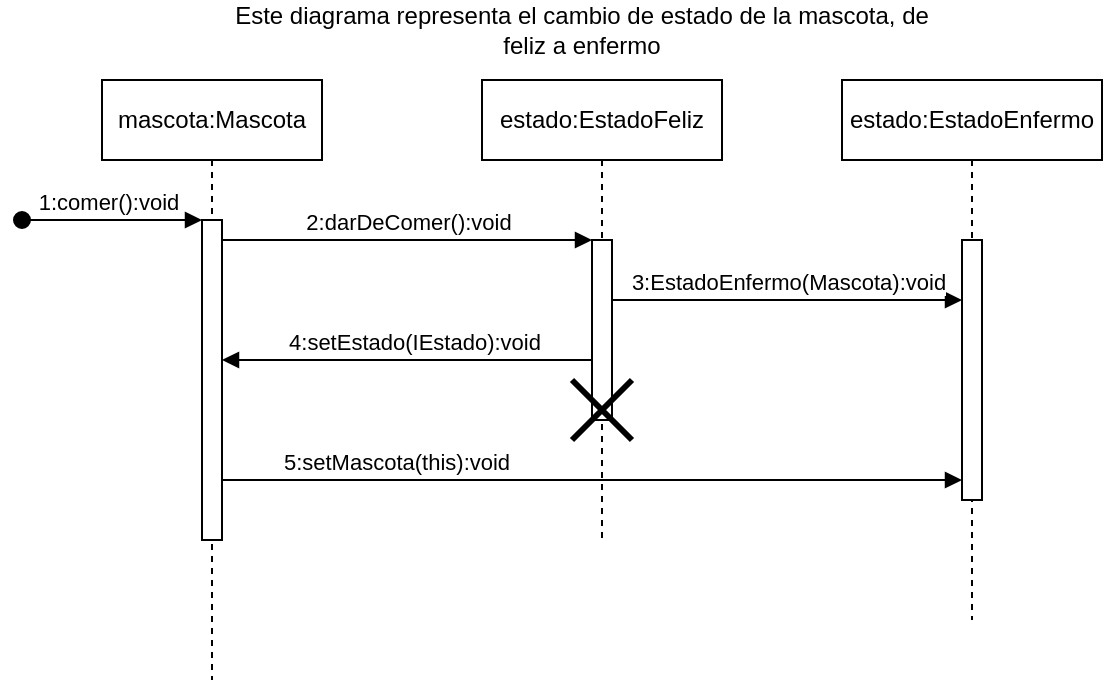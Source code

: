 <mxfile version="24.2.5" type="device">
  <diagram name="Page-1" id="2YBvvXClWsGukQMizWep">
    <mxGraphModel dx="1068" dy="474" grid="1" gridSize="10" guides="1" tooltips="1" connect="1" arrows="1" fold="1" page="1" pageScale="1" pageWidth="850" pageHeight="1100" math="0" shadow="0">
      <root>
        <mxCell id="0" />
        <mxCell id="1" parent="0" />
        <mxCell id="aM9ryv3xv72pqoxQDRHE-1" value="mascota:Mascota" style="shape=umlLifeline;perimeter=lifelinePerimeter;whiteSpace=wrap;html=1;container=0;dropTarget=0;collapsible=0;recursiveResize=0;outlineConnect=0;portConstraint=eastwest;newEdgeStyle={&quot;edgeStyle&quot;:&quot;elbowEdgeStyle&quot;,&quot;elbow&quot;:&quot;vertical&quot;,&quot;curved&quot;:0,&quot;rounded&quot;:0};" parent="1" vertex="1">
          <mxGeometry x="60" y="40" width="110" height="300" as="geometry" />
        </mxCell>
        <mxCell id="aM9ryv3xv72pqoxQDRHE-2" value="" style="html=1;points=[];perimeter=orthogonalPerimeter;outlineConnect=0;targetShapes=umlLifeline;portConstraint=eastwest;newEdgeStyle={&quot;edgeStyle&quot;:&quot;elbowEdgeStyle&quot;,&quot;elbow&quot;:&quot;vertical&quot;,&quot;curved&quot;:0,&quot;rounded&quot;:0};" parent="aM9ryv3xv72pqoxQDRHE-1" vertex="1">
          <mxGeometry x="50" y="70" width="10" height="160" as="geometry" />
        </mxCell>
        <mxCell id="aM9ryv3xv72pqoxQDRHE-3" value="1:comer():void" style="html=1;verticalAlign=bottom;startArrow=oval;endArrow=block;startSize=8;edgeStyle=elbowEdgeStyle;elbow=vertical;curved=0;rounded=0;" parent="aM9ryv3xv72pqoxQDRHE-1" target="aM9ryv3xv72pqoxQDRHE-2" edge="1">
          <mxGeometry x="-0.059" relative="1" as="geometry">
            <mxPoint x="-40" y="70" as="sourcePoint" />
            <Array as="points">
              <mxPoint x="-15" y="70" />
            </Array>
            <mxPoint as="offset" />
          </mxGeometry>
        </mxCell>
        <mxCell id="aM9ryv3xv72pqoxQDRHE-5" value="estado:EstadoFeliz" style="shape=umlLifeline;perimeter=lifelinePerimeter;whiteSpace=wrap;html=1;container=0;dropTarget=0;collapsible=0;recursiveResize=0;outlineConnect=0;portConstraint=eastwest;newEdgeStyle={&quot;edgeStyle&quot;:&quot;elbowEdgeStyle&quot;,&quot;elbow&quot;:&quot;vertical&quot;,&quot;curved&quot;:0,&quot;rounded&quot;:0};size=40;" parent="1" vertex="1">
          <mxGeometry x="250" y="40" width="120" height="230" as="geometry" />
        </mxCell>
        <mxCell id="aM9ryv3xv72pqoxQDRHE-6" value="" style="html=1;points=[];perimeter=orthogonalPerimeter;outlineConnect=0;targetShapes=umlLifeline;portConstraint=eastwest;newEdgeStyle={&quot;edgeStyle&quot;:&quot;elbowEdgeStyle&quot;,&quot;elbow&quot;:&quot;vertical&quot;,&quot;curved&quot;:0,&quot;rounded&quot;:0};" parent="aM9ryv3xv72pqoxQDRHE-5" vertex="1">
          <mxGeometry x="55" y="80" width="10" height="90" as="geometry" />
        </mxCell>
        <mxCell id="6q_BmUHqtkFav4CWKOx8-9" value="" style="shape=umlDestroy;whiteSpace=wrap;html=1;strokeWidth=3;targetShapes=umlLifeline;" vertex="1" parent="aM9ryv3xv72pqoxQDRHE-5">
          <mxGeometry x="45" y="150" width="30" height="30" as="geometry" />
        </mxCell>
        <mxCell id="aM9ryv3xv72pqoxQDRHE-7" value="2:darDeComer():void" style="html=1;verticalAlign=bottom;endArrow=block;edgeStyle=elbowEdgeStyle;elbow=vertical;curved=0;rounded=0;" parent="1" source="aM9ryv3xv72pqoxQDRHE-2" target="aM9ryv3xv72pqoxQDRHE-6" edge="1">
          <mxGeometry relative="1" as="geometry">
            <mxPoint x="195" y="130" as="sourcePoint" />
            <Array as="points">
              <mxPoint x="180" y="120" />
            </Array>
          </mxGeometry>
        </mxCell>
        <mxCell id="aM9ryv3xv72pqoxQDRHE-9" value="4:setEstado(IEstado):void" style="html=1;verticalAlign=bottom;endArrow=block;edgeStyle=elbowEdgeStyle;elbow=vertical;curved=0;rounded=0;" parent="1" edge="1">
          <mxGeometry x="-0.032" relative="1" as="geometry">
            <mxPoint x="305" y="180.0" as="sourcePoint" />
            <Array as="points" />
            <mxPoint x="120" y="180" as="targetPoint" />
            <mxPoint as="offset" />
          </mxGeometry>
        </mxCell>
        <mxCell id="6q_BmUHqtkFav4CWKOx8-1" value="Este diagrama representa el cambio de estado de la mascota, de feliz a enfermo" style="text;html=1;align=center;verticalAlign=middle;whiteSpace=wrap;rounded=0;" vertex="1" parent="1">
          <mxGeometry x="120" width="360" height="30" as="geometry" />
        </mxCell>
        <mxCell id="6q_BmUHqtkFav4CWKOx8-3" value="estado:EstadoEnfermo" style="shape=umlLifeline;perimeter=lifelinePerimeter;whiteSpace=wrap;html=1;container=0;dropTarget=0;collapsible=0;recursiveResize=0;outlineConnect=0;portConstraint=eastwest;newEdgeStyle={&quot;edgeStyle&quot;:&quot;elbowEdgeStyle&quot;,&quot;elbow&quot;:&quot;vertical&quot;,&quot;curved&quot;:0,&quot;rounded&quot;:0};size=40;" vertex="1" parent="1">
          <mxGeometry x="430" y="40" width="130" height="270" as="geometry" />
        </mxCell>
        <mxCell id="6q_BmUHqtkFav4CWKOx8-4" value="" style="html=1;points=[];perimeter=orthogonalPerimeter;outlineConnect=0;targetShapes=umlLifeline;portConstraint=eastwest;newEdgeStyle={&quot;edgeStyle&quot;:&quot;elbowEdgeStyle&quot;,&quot;elbow&quot;:&quot;vertical&quot;,&quot;curved&quot;:0,&quot;rounded&quot;:0};" vertex="1" parent="6q_BmUHqtkFav4CWKOx8-3">
          <mxGeometry x="60" y="80" width="10" height="130" as="geometry" />
        </mxCell>
        <mxCell id="6q_BmUHqtkFav4CWKOx8-5" value="3:EstadoEnfermo(Mascota):void" style="html=1;verticalAlign=bottom;endArrow=block;edgeStyle=elbowEdgeStyle;elbow=vertical;curved=0;rounded=0;" edge="1" parent="1" source="aM9ryv3xv72pqoxQDRHE-6" target="6q_BmUHqtkFav4CWKOx8-4">
          <mxGeometry relative="1" as="geometry">
            <mxPoint x="320" y="150" as="sourcePoint" />
            <Array as="points">
              <mxPoint x="345" y="150" />
            </Array>
            <mxPoint x="460" y="150" as="targetPoint" />
          </mxGeometry>
        </mxCell>
        <mxCell id="6q_BmUHqtkFav4CWKOx8-10" value="5:setMascota(this):void" style="html=1;verticalAlign=bottom;endArrow=block;edgeStyle=elbowEdgeStyle;elbow=vertical;curved=0;rounded=0;" edge="1" parent="1">
          <mxGeometry x="-0.529" relative="1" as="geometry">
            <mxPoint x="120" y="240" as="sourcePoint" />
            <Array as="points">
              <mxPoint x="190" y="240" />
            </Array>
            <mxPoint x="490" y="240" as="targetPoint" />
            <mxPoint as="offset" />
          </mxGeometry>
        </mxCell>
      </root>
    </mxGraphModel>
  </diagram>
</mxfile>
